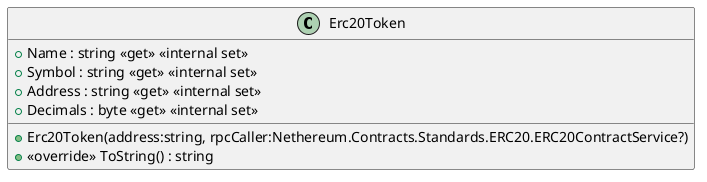 @startuml
class Erc20Token {
    + Name : string <<get>> <<internal set>>
    + Symbol : string <<get>> <<internal set>>
    + Address : string <<get>> <<internal set>>
    + Decimals : byte <<get>> <<internal set>>
    + Erc20Token(address:string, rpcCaller:Nethereum.Contracts.Standards.ERC20.ERC20ContractService?)
    + <<override>> ToString() : string
}
@enduml
